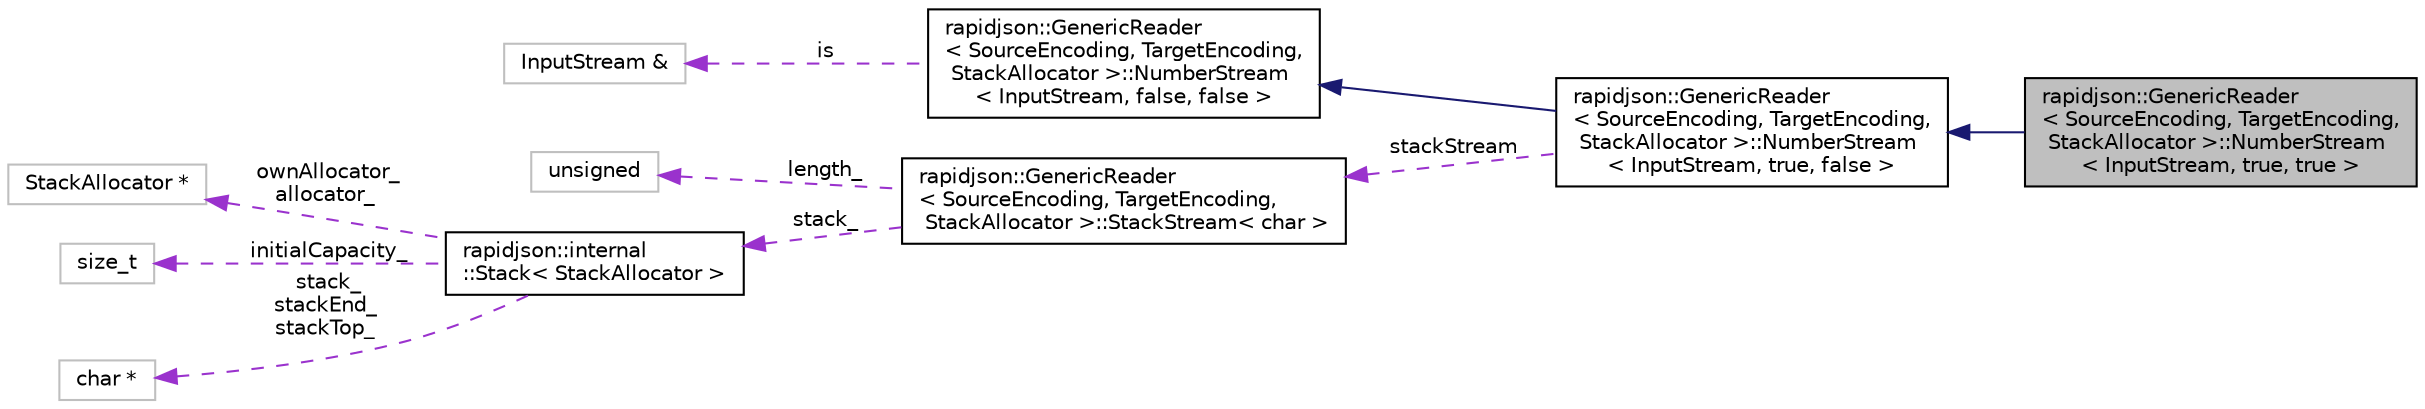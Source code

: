 digraph "rapidjson::GenericReader&lt; SourceEncoding, TargetEncoding, StackAllocator &gt;::NumberStream&lt; InputStream, true, true &gt;"
{
 // INTERACTIVE_SVG=YES
 // LATEX_PDF_SIZE
  edge [fontname="Helvetica",fontsize="10",labelfontname="Helvetica",labelfontsize="10"];
  node [fontname="Helvetica",fontsize="10",shape=record];
  rankdir="LR";
  Node3 [label="rapidjson::GenericReader\l\< SourceEncoding, TargetEncoding,\l StackAllocator \>::NumberStream\l\< InputStream, true, true \>",height=0.2,width=0.4,color="black", fillcolor="grey75", style="filled", fontcolor="black",tooltip=" "];
  Node4 -> Node3 [dir="back",color="midnightblue",fontsize="10",style="solid",fontname="Helvetica"];
  Node4 [label="rapidjson::GenericReader\l\< SourceEncoding, TargetEncoding,\l StackAllocator \>::NumberStream\l\< InputStream, true, false \>",height=0.2,width=0.4,color="black", fillcolor="white", style="filled",URL="$classrapidjson_1_1_generic_reader_1_1_number_stream_3_01_input_stream_00_01true_00_01false_01_4.html",tooltip=" "];
  Node5 -> Node4 [dir="back",color="midnightblue",fontsize="10",style="solid",fontname="Helvetica"];
  Node5 [label="rapidjson::GenericReader\l\< SourceEncoding, TargetEncoding,\l StackAllocator \>::NumberStream\l\< InputStream, false, false \>",height=0.2,width=0.4,color="black", fillcolor="white", style="filled",URL="$classrapidjson_1_1_generic_reader_1_1_number_stream_3_01_input_stream_00_01false_00_01false_01_4.html",tooltip=" "];
  Node6 -> Node5 [dir="back",color="darkorchid3",fontsize="10",style="dashed",label=" is" ,fontname="Helvetica"];
  Node6 [label="InputStream &",height=0.2,width=0.4,color="grey75", fillcolor="white", style="filled",tooltip=" "];
  Node7 -> Node4 [dir="back",color="darkorchid3",fontsize="10",style="dashed",label=" stackStream" ,fontname="Helvetica"];
  Node7 [label="rapidjson::GenericReader\l\< SourceEncoding, TargetEncoding,\l StackAllocator \>::StackStream\< char \>",height=0.2,width=0.4,color="black", fillcolor="white", style="filled",URL="$classrapidjson_1_1_generic_reader_1_1_stack_stream.html",tooltip=" "];
  Node8 -> Node7 [dir="back",color="darkorchid3",fontsize="10",style="dashed",label=" length_" ,fontname="Helvetica"];
  Node8 [label="unsigned",height=0.2,width=0.4,color="grey75", fillcolor="white", style="filled",tooltip=" "];
  Node9 -> Node7 [dir="back",color="darkorchid3",fontsize="10",style="dashed",label=" stack_" ,fontname="Helvetica"];
  Node9 [label="rapidjson::internal\l::Stack\< StackAllocator \>",height=0.2,width=0.4,color="black", fillcolor="white", style="filled",URL="$classrapidjson_1_1internal_1_1_stack.html",tooltip=" "];
  Node10 -> Node9 [dir="back",color="darkorchid3",fontsize="10",style="dashed",label=" ownAllocator_\nallocator_" ,fontname="Helvetica"];
  Node10 [label="StackAllocator *",height=0.2,width=0.4,color="grey75", fillcolor="white", style="filled",tooltip=" "];
  Node11 -> Node9 [dir="back",color="darkorchid3",fontsize="10",style="dashed",label=" initialCapacity_" ,fontname="Helvetica"];
  Node11 [label="size_t",height=0.2,width=0.4,color="grey75", fillcolor="white", style="filled",tooltip=" "];
  Node12 -> Node9 [dir="back",color="darkorchid3",fontsize="10",style="dashed",label=" stack_\nstackEnd_\nstackTop_" ,fontname="Helvetica"];
  Node12 [label="char *",height=0.2,width=0.4,color="grey75", fillcolor="white", style="filled",tooltip=" "];
}
